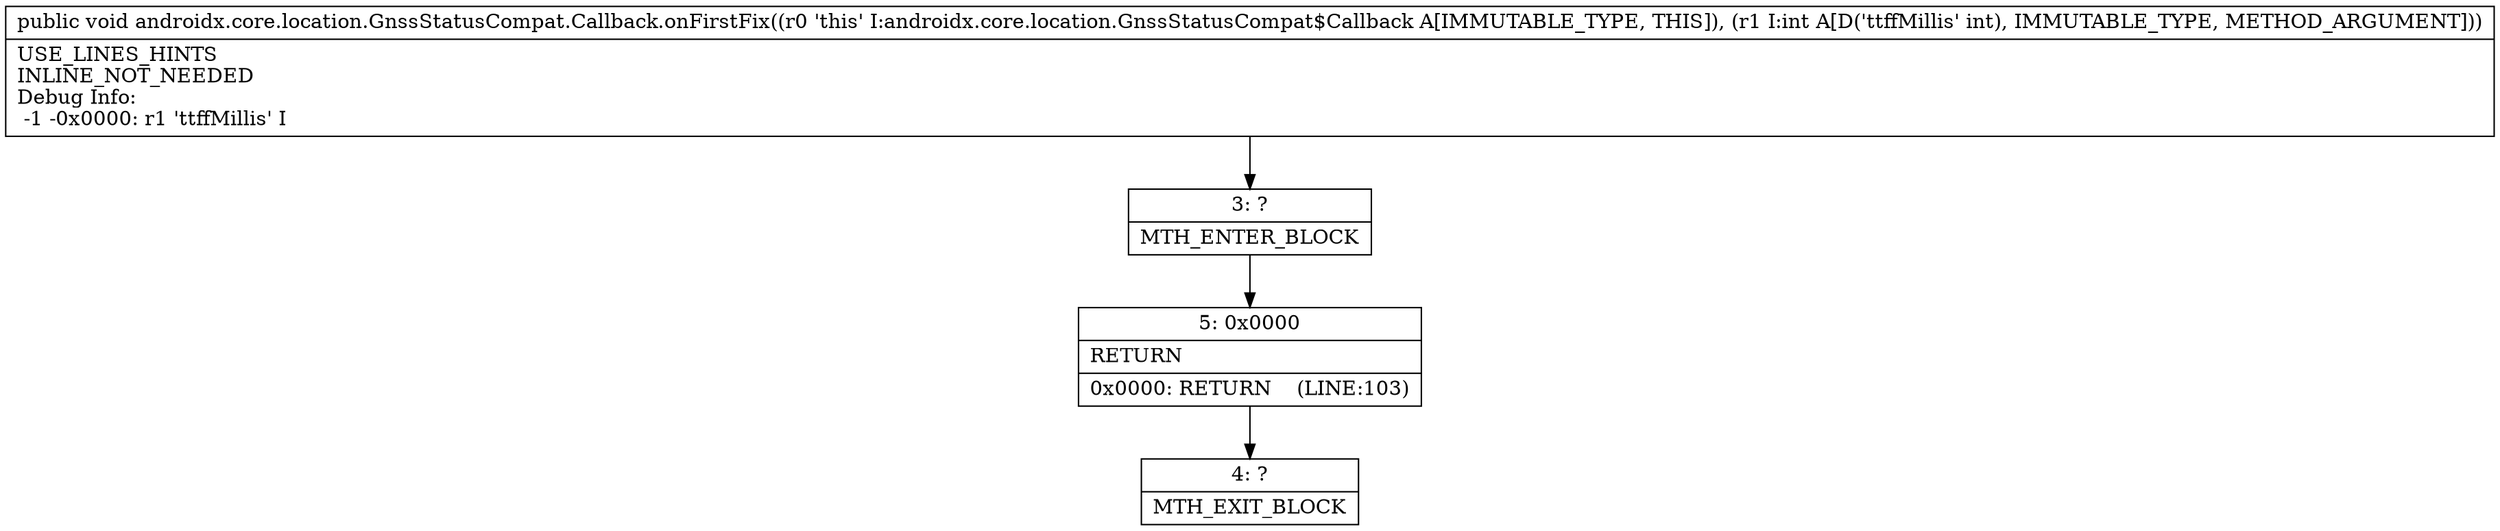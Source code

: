 digraph "CFG forandroidx.core.location.GnssStatusCompat.Callback.onFirstFix(I)V" {
Node_3 [shape=record,label="{3\:\ ?|MTH_ENTER_BLOCK\l}"];
Node_5 [shape=record,label="{5\:\ 0x0000|RETURN\l|0x0000: RETURN    (LINE:103)\l}"];
Node_4 [shape=record,label="{4\:\ ?|MTH_EXIT_BLOCK\l}"];
MethodNode[shape=record,label="{public void androidx.core.location.GnssStatusCompat.Callback.onFirstFix((r0 'this' I:androidx.core.location.GnssStatusCompat$Callback A[IMMUTABLE_TYPE, THIS]), (r1 I:int A[D('ttffMillis' int), IMMUTABLE_TYPE, METHOD_ARGUMENT]))  | USE_LINES_HINTS\lINLINE_NOT_NEEDED\lDebug Info:\l  \-1 \-0x0000: r1 'ttffMillis' I\l}"];
MethodNode -> Node_3;Node_3 -> Node_5;
Node_5 -> Node_4;
}


